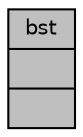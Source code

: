 digraph "bst"
{
 // INTERACTIVE_SVG=YES
 // LATEX_PDF_SIZE
  bgcolor="transparent";
  edge [fontname="Helvetica",fontsize="10",labelfontname="Helvetica",labelfontsize="10"];
  node [fontname="Helvetica",fontsize="10",shape=record];
  Node1 [label="{bst\n||}",height=0.2,width=0.4,color="black", fillcolor="grey75", style="filled", fontcolor="black",tooltip="A homemade BST class that is not from the STL."];
}
